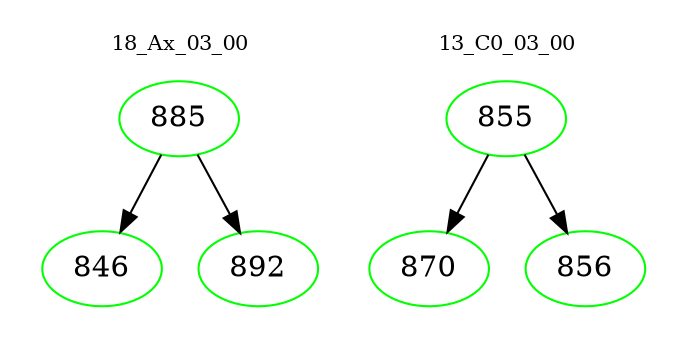 digraph{
subgraph cluster_0 {
color = white
label = "18_Ax_03_00";
fontsize=10;
T0_885 [label="885", color="green"]
T0_885 -> T0_846 [color="black"]
T0_846 [label="846", color="green"]
T0_885 -> T0_892 [color="black"]
T0_892 [label="892", color="green"]
}
subgraph cluster_1 {
color = white
label = "13_C0_03_00";
fontsize=10;
T1_855 [label="855", color="green"]
T1_855 -> T1_870 [color="black"]
T1_870 [label="870", color="green"]
T1_855 -> T1_856 [color="black"]
T1_856 [label="856", color="green"]
}
}
